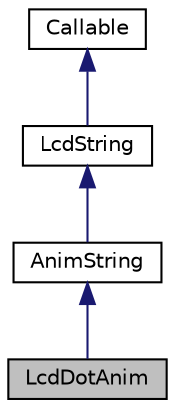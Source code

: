 digraph "LcdDotAnim"
{
 // LATEX_PDF_SIZE
  edge [fontname="Helvetica",fontsize="10",labelfontname="Helvetica",labelfontsize="10"];
  node [fontname="Helvetica",fontsize="10",shape=record];
  Node1 [label="LcdDotAnim",height=0.2,width=0.4,color="black", fillcolor="grey75", style="filled", fontcolor="black",tooltip=" "];
  Node2 -> Node1 [dir="back",color="midnightblue",fontsize="10",style="solid"];
  Node2 [label="AnimString",height=0.2,width=0.4,color="black", fillcolor="white", style="filled",URL="$classAnimString.html",tooltip=" "];
  Node3 -> Node2 [dir="back",color="midnightblue",fontsize="10",style="solid"];
  Node3 [label="LcdString",height=0.2,width=0.4,color="black", fillcolor="white", style="filled",URL="$structLcdString.html",tooltip=" "];
  Node4 -> Node3 [dir="back",color="midnightblue",fontsize="10",style="solid"];
  Node4 [label="Callable",height=0.2,width=0.4,color="black", fillcolor="white", style="filled",URL="$structCallable.html",tooltip=" "];
}

